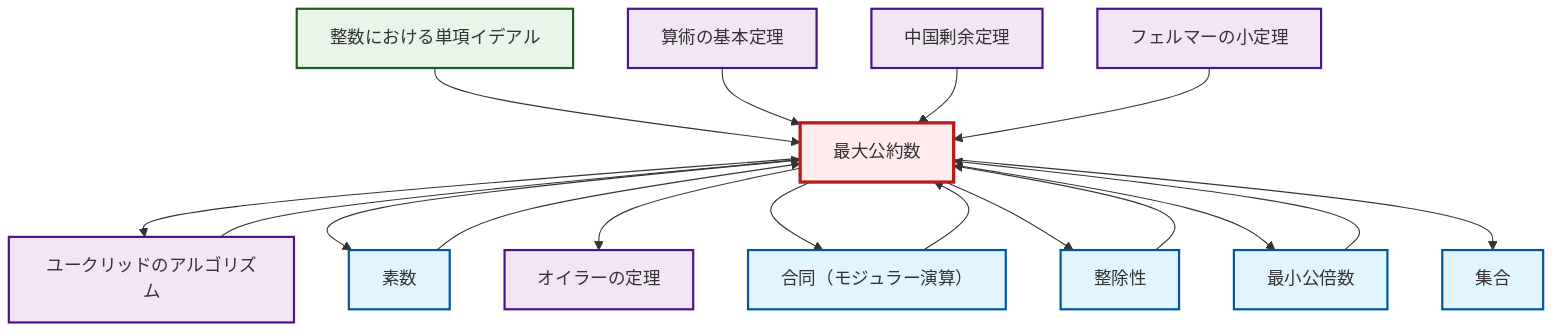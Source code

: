 graph TD
    classDef definition fill:#e1f5fe,stroke:#01579b,stroke-width:2px
    classDef theorem fill:#f3e5f5,stroke:#4a148c,stroke-width:2px
    classDef axiom fill:#fff3e0,stroke:#e65100,stroke-width:2px
    classDef example fill:#e8f5e9,stroke:#1b5e20,stroke-width:2px
    classDef current fill:#ffebee,stroke:#b71c1c,stroke-width:3px
    thm-euler["オイラーの定理"]:::theorem
    thm-fundamental-arithmetic["算術の基本定理"]:::theorem
    def-set["集合"]:::definition
    thm-fermat-little["フェルマーの小定理"]:::theorem
    def-gcd["最大公約数"]:::definition
    ex-principal-ideal["整数における単項イデアル"]:::example
    thm-euclidean-algorithm["ユークリッドのアルゴリズム"]:::theorem
    def-divisibility["整除性"]:::definition
    def-congruence["合同（モジュラー演算）"]:::definition
    thm-chinese-remainder["中国剰余定理"]:::theorem
    def-prime["素数"]:::definition
    def-lcm["最小公倍数"]:::definition
    ex-principal-ideal --> def-gcd
    def-congruence --> def-gcd
    def-gcd --> thm-euclidean-algorithm
    def-divisibility --> def-gcd
    def-gcd --> def-prime
    def-gcd --> thm-euler
    thm-fundamental-arithmetic --> def-gcd
    def-gcd --> def-congruence
    def-gcd --> def-divisibility
    def-gcd --> def-lcm
    def-lcm --> def-gcd
    thm-chinese-remainder --> def-gcd
    thm-euclidean-algorithm --> def-gcd
    thm-fermat-little --> def-gcd
    def-gcd --> def-set
    def-prime --> def-gcd
    class def-gcd current